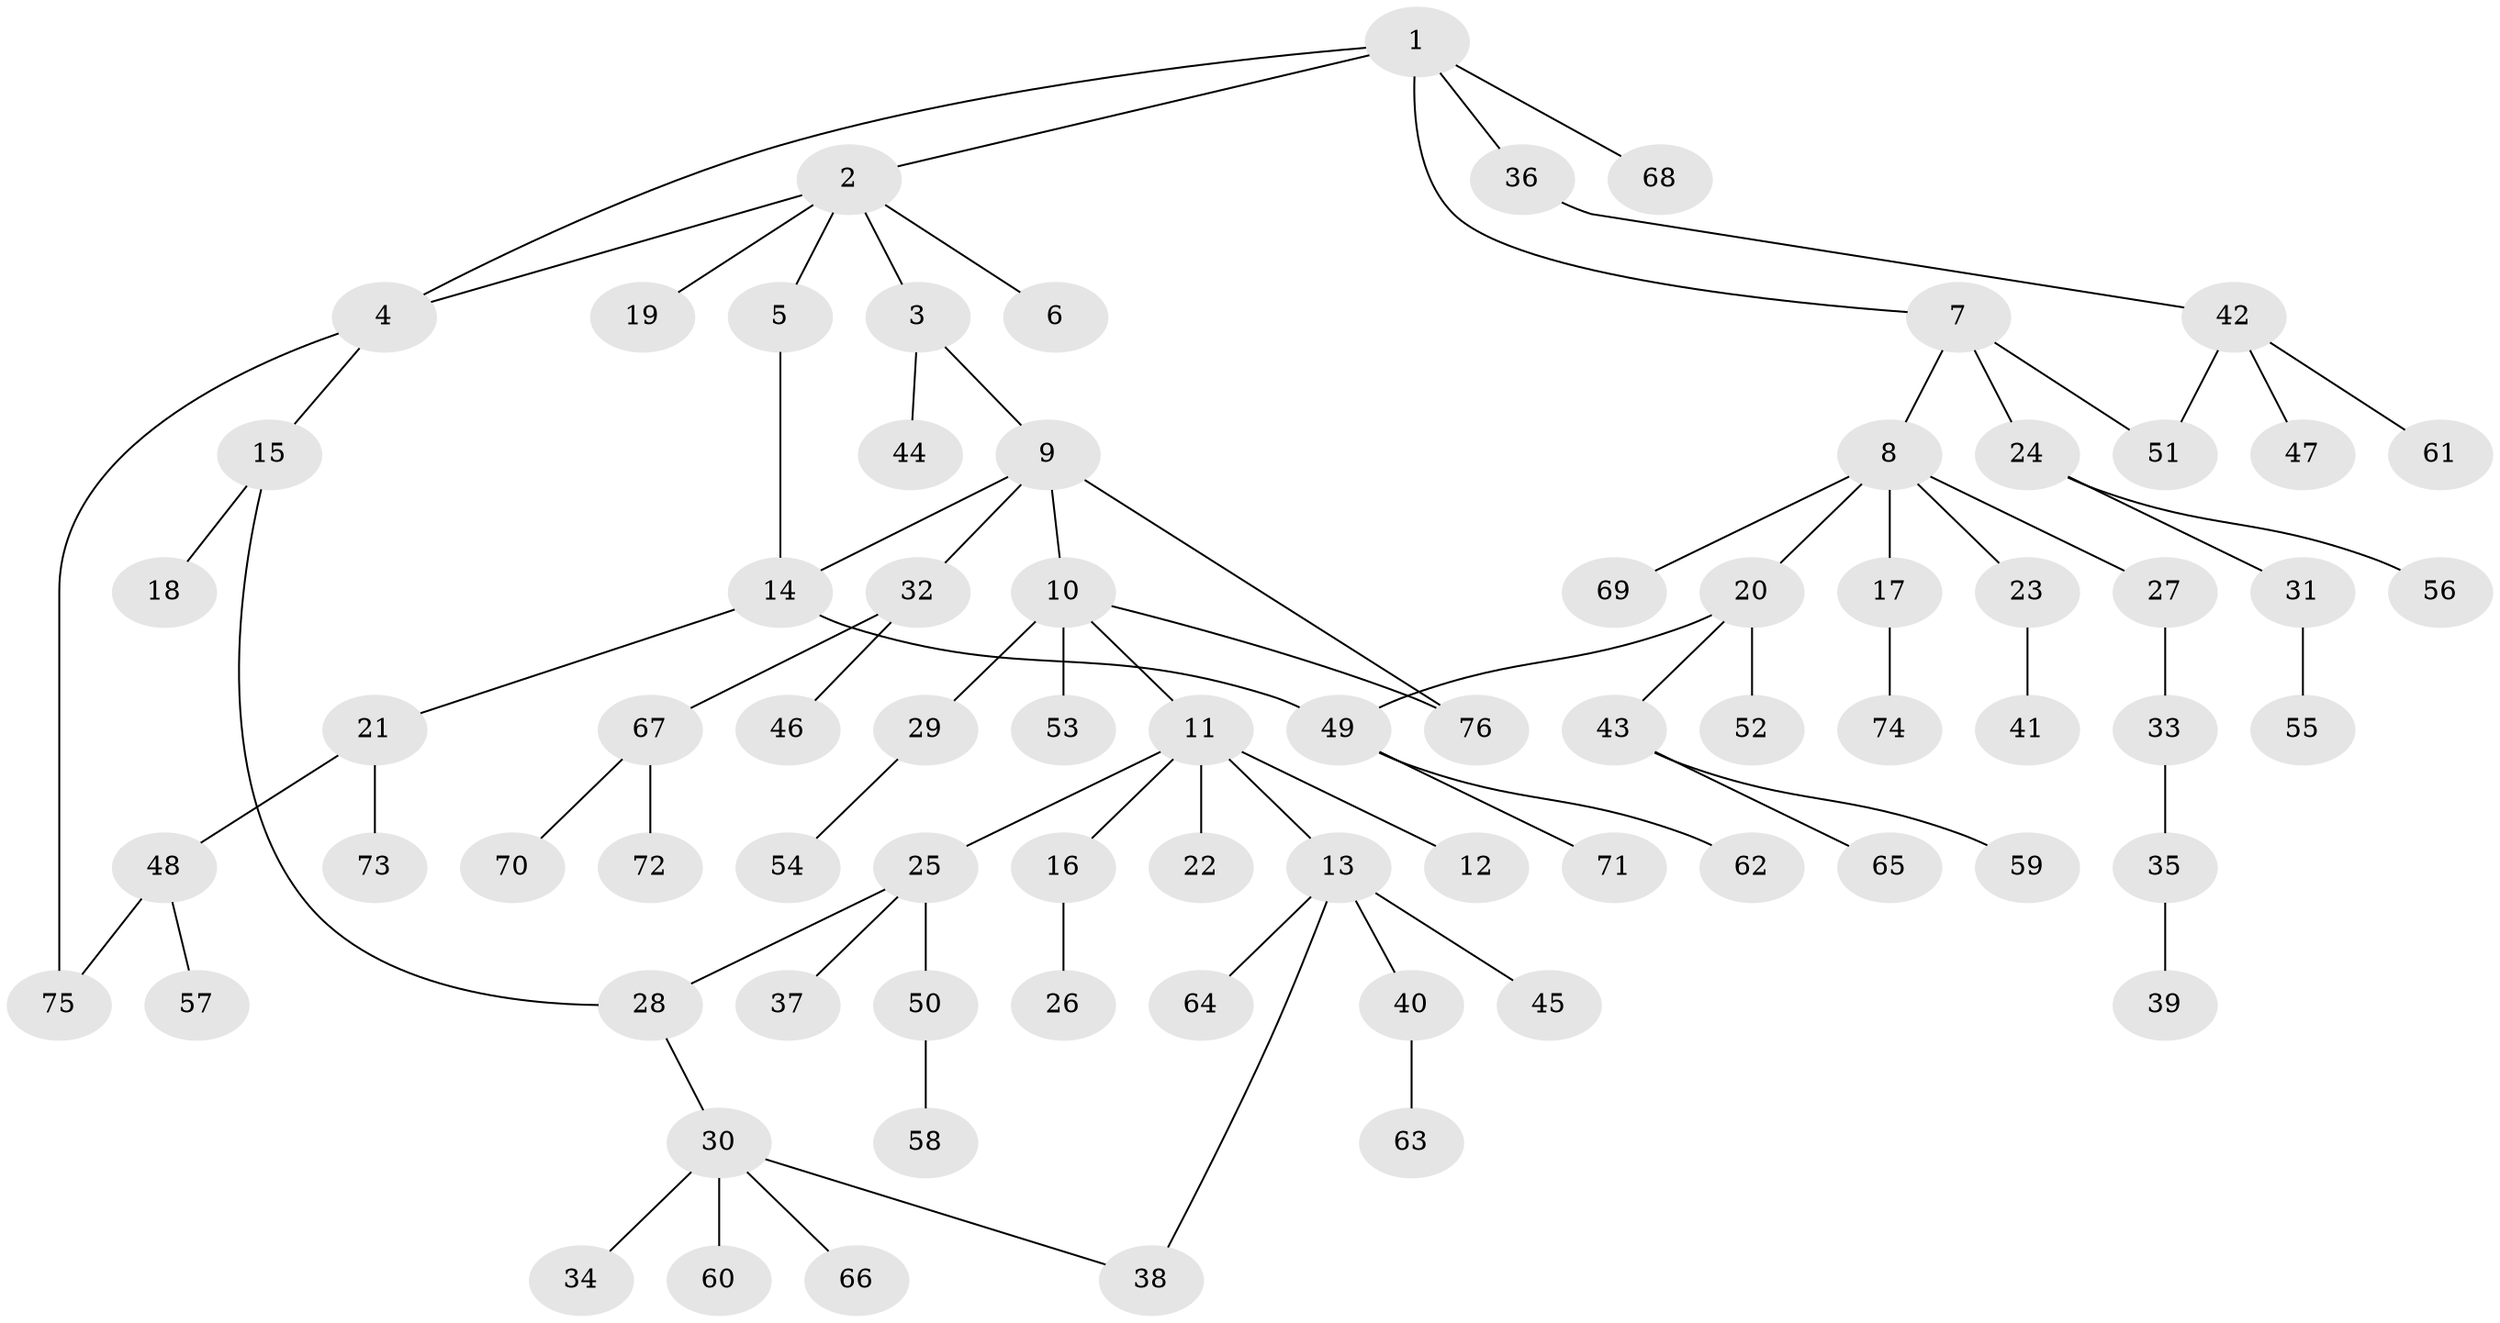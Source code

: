// coarse degree distribution, {7: 0.03636363636363636, 4: 0.10909090909090909, 2: 0.10909090909090909, 1: 0.6, 6: 0.05454545454545454, 5: 0.05454545454545454, 3: 0.03636363636363636}
// Generated by graph-tools (version 1.1) at 2025/23/03/03/25 07:23:35]
// undirected, 76 vertices, 83 edges
graph export_dot {
graph [start="1"]
  node [color=gray90,style=filled];
  1;
  2;
  3;
  4;
  5;
  6;
  7;
  8;
  9;
  10;
  11;
  12;
  13;
  14;
  15;
  16;
  17;
  18;
  19;
  20;
  21;
  22;
  23;
  24;
  25;
  26;
  27;
  28;
  29;
  30;
  31;
  32;
  33;
  34;
  35;
  36;
  37;
  38;
  39;
  40;
  41;
  42;
  43;
  44;
  45;
  46;
  47;
  48;
  49;
  50;
  51;
  52;
  53;
  54;
  55;
  56;
  57;
  58;
  59;
  60;
  61;
  62;
  63;
  64;
  65;
  66;
  67;
  68;
  69;
  70;
  71;
  72;
  73;
  74;
  75;
  76;
  1 -- 2;
  1 -- 4;
  1 -- 7;
  1 -- 36;
  1 -- 68;
  2 -- 3;
  2 -- 5;
  2 -- 6;
  2 -- 19;
  2 -- 4;
  3 -- 9;
  3 -- 44;
  4 -- 15;
  4 -- 75;
  5 -- 14;
  7 -- 8;
  7 -- 24;
  7 -- 51;
  8 -- 17;
  8 -- 20;
  8 -- 23;
  8 -- 27;
  8 -- 69;
  9 -- 10;
  9 -- 14;
  9 -- 32;
  9 -- 76;
  10 -- 11;
  10 -- 29;
  10 -- 53;
  10 -- 76;
  11 -- 12;
  11 -- 13;
  11 -- 16;
  11 -- 22;
  11 -- 25;
  13 -- 40;
  13 -- 45;
  13 -- 64;
  13 -- 38;
  14 -- 21;
  14 -- 49;
  15 -- 18;
  15 -- 28;
  16 -- 26;
  17 -- 74;
  20 -- 43;
  20 -- 52;
  20 -- 49;
  21 -- 48;
  21 -- 73;
  23 -- 41;
  24 -- 31;
  24 -- 56;
  25 -- 28;
  25 -- 37;
  25 -- 50;
  27 -- 33;
  28 -- 30;
  29 -- 54;
  30 -- 34;
  30 -- 38;
  30 -- 60;
  30 -- 66;
  31 -- 55;
  32 -- 46;
  32 -- 67;
  33 -- 35;
  35 -- 39;
  36 -- 42;
  40 -- 63;
  42 -- 47;
  42 -- 61;
  42 -- 51;
  43 -- 59;
  43 -- 65;
  48 -- 57;
  48 -- 75;
  49 -- 62;
  49 -- 71;
  50 -- 58;
  67 -- 70;
  67 -- 72;
}

